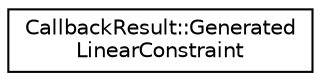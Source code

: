 digraph "Graphical Class Hierarchy"
{
 // LATEX_PDF_SIZE
  edge [fontname="Helvetica",fontsize="10",labelfontname="Helvetica",labelfontsize="10"];
  node [fontname="Helvetica",fontsize="10",shape=record];
  rankdir="LR";
  Node0 [label="CallbackResult::Generated\lLinearConstraint",height=0.2,width=0.4,color="black", fillcolor="white", style="filled",URL="$structoperations__research_1_1math__opt_1_1_callback_result_1_1_generated_linear_constraint.html",tooltip=" "];
}
